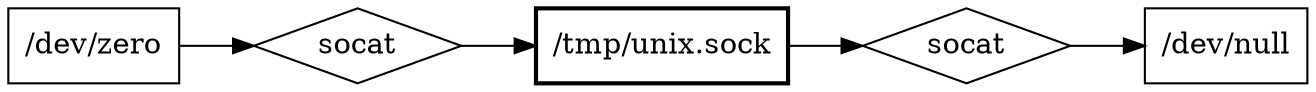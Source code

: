 digraph socat {
        rankdir=LR;
        
        dz[shape=box,label="/dev/zero"];
        sc1[shape=diamond,label="socat"];
        soc[shape=box,label="/tmp/unix.sock",penwidth=2];
        sc2[shape=diamond,label="socat"];
        dn[shape=box,label="/dev/null"];
        
        dz->sc1->soc->sc2->dn;
}